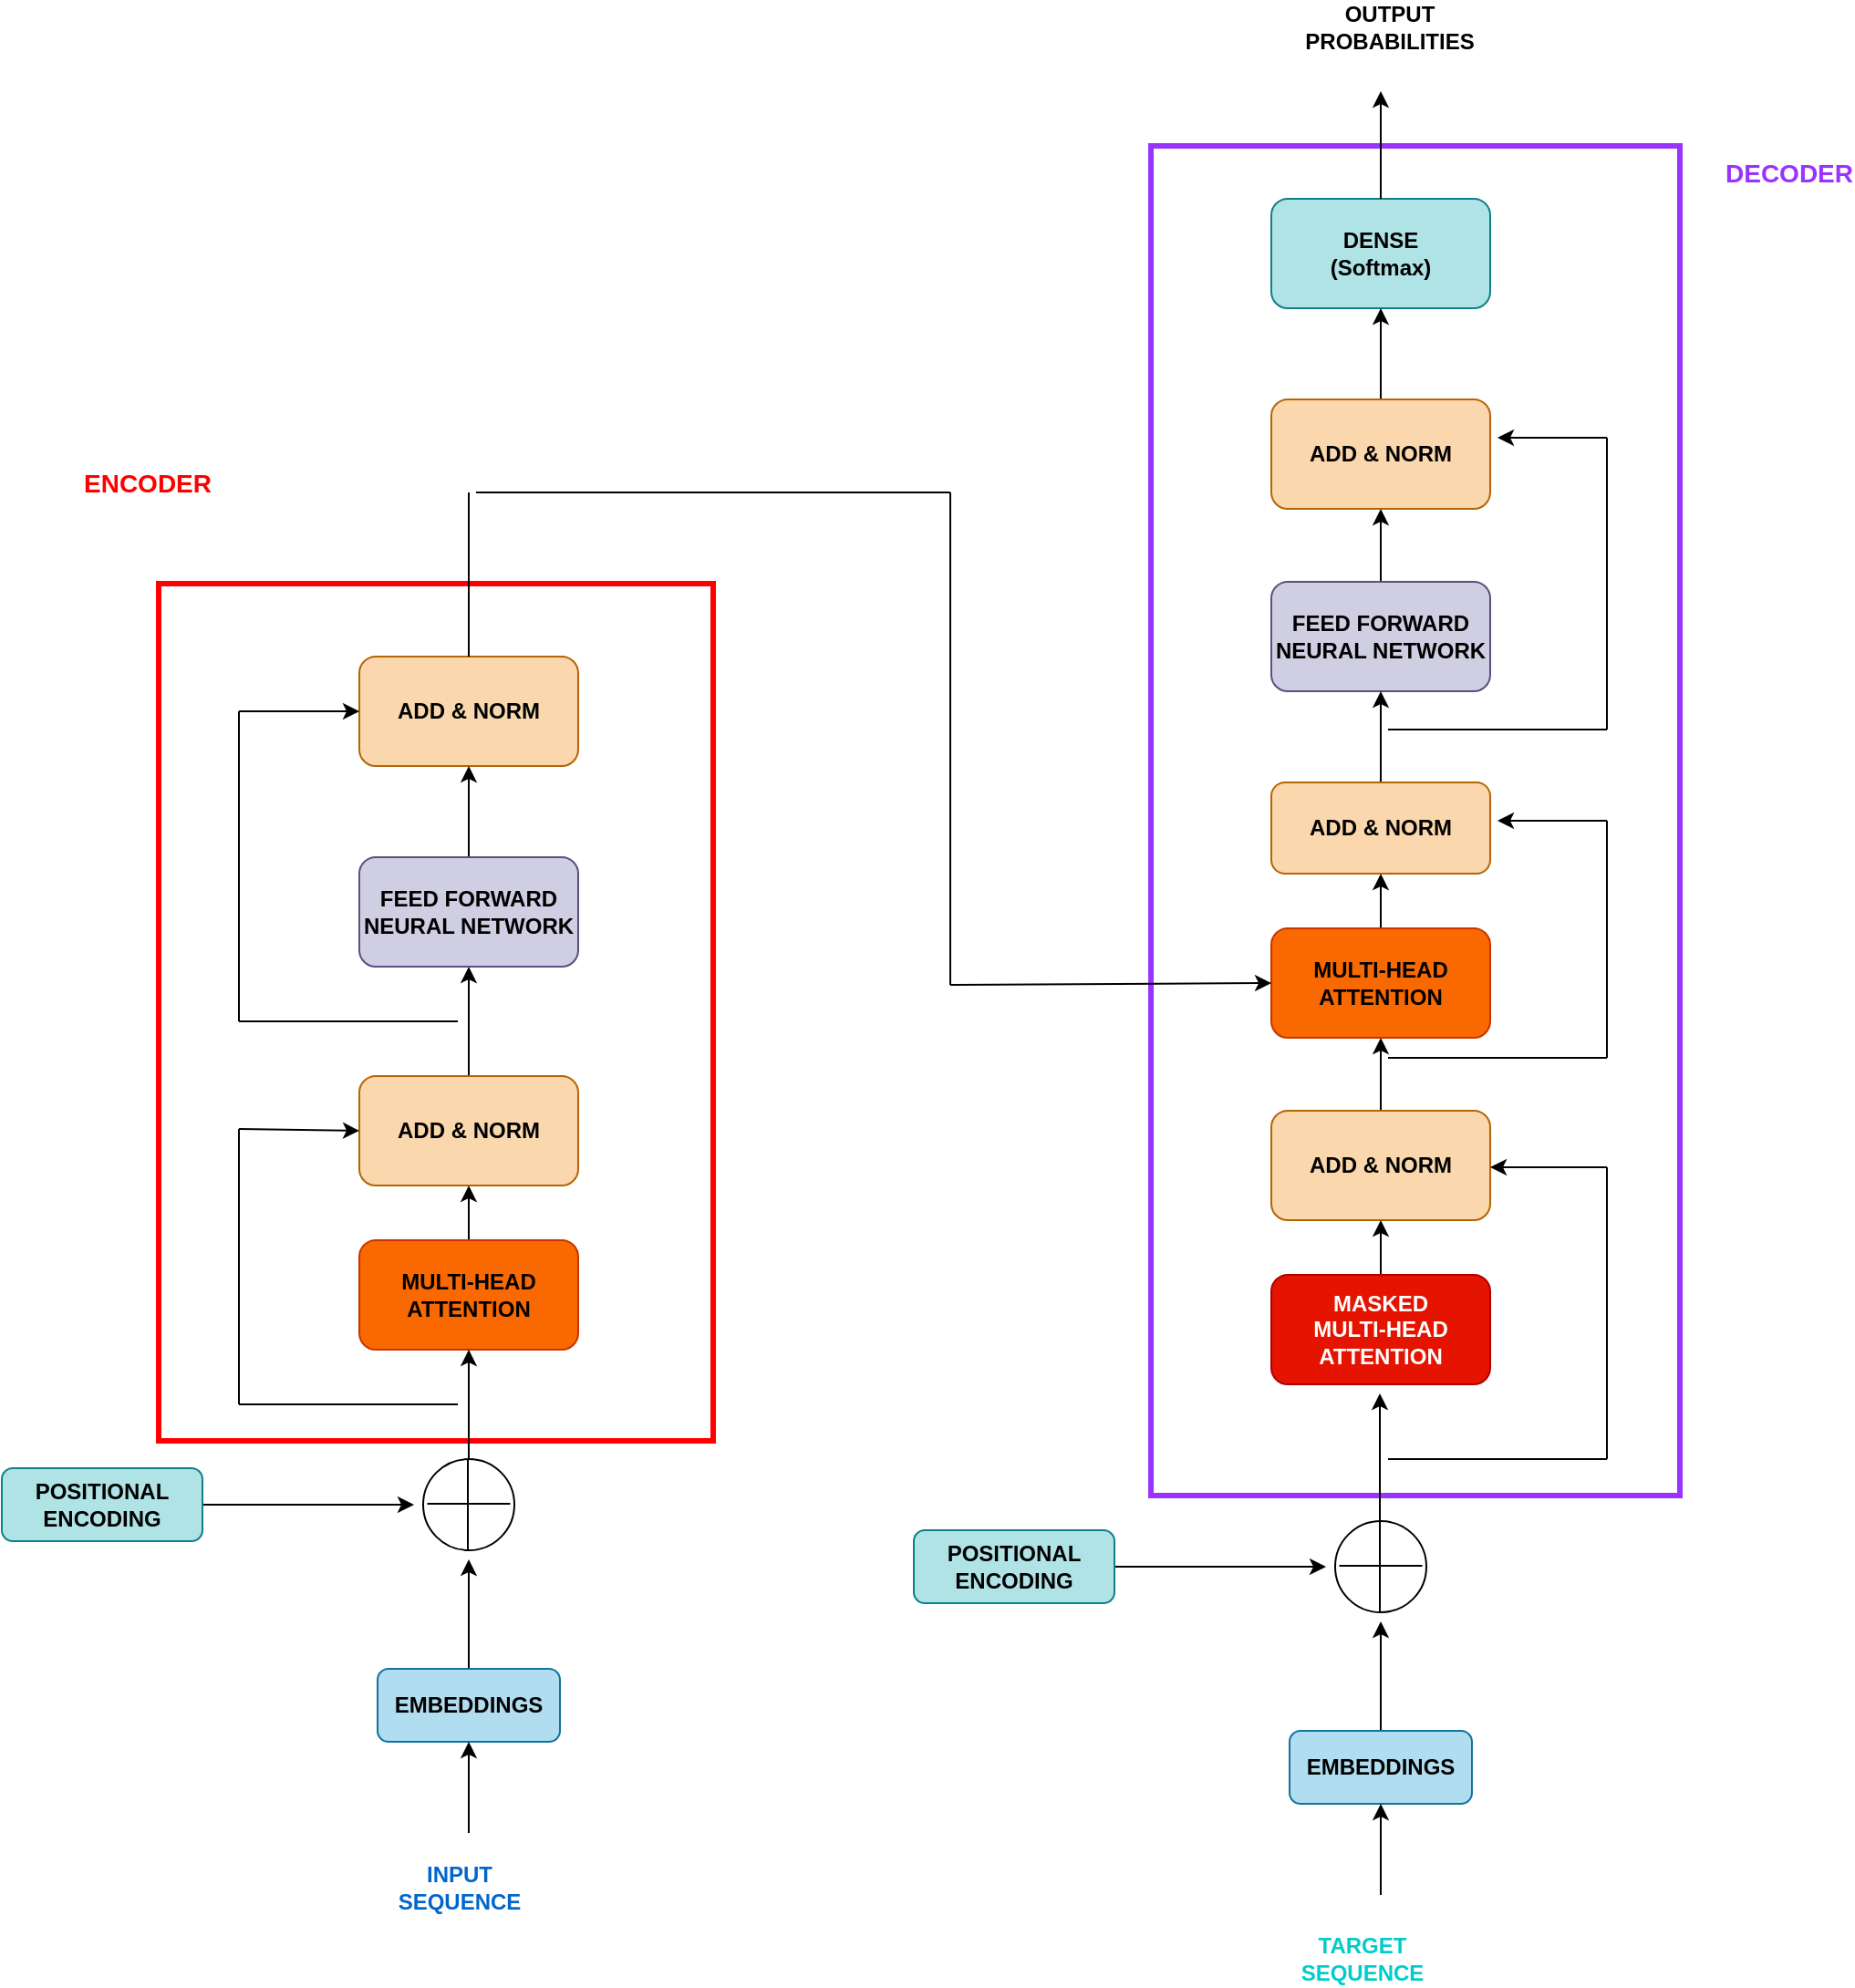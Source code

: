 <mxfile version="24.7.17">
  <diagram name="Página-1" id="OtZALe1Nh6a4Uc22kNSL">
    <mxGraphModel dx="1591" dy="947" grid="1" gridSize="10" guides="1" tooltips="1" connect="1" arrows="1" fold="1" page="1" pageScale="1" pageWidth="827" pageHeight="1169" math="0" shadow="0">
      <root>
        <mxCell id="0" />
        <mxCell id="1" parent="0" />
        <mxCell id="NriJVtc9jb94uUBbqhKk-72" value="" style="rounded=0;whiteSpace=wrap;html=1;strokeWidth=3;strokeColor=#FF0000;" vertex="1" parent="1">
          <mxGeometry x="116" y="390" width="304" height="470" as="geometry" />
        </mxCell>
        <mxCell id="NriJVtc9jb94uUBbqhKk-71" value="" style="rounded=0;whiteSpace=wrap;html=1;strokeWidth=3;strokeColor=#9933FF;" vertex="1" parent="1">
          <mxGeometry x="660" y="150" width="290" height="740" as="geometry" />
        </mxCell>
        <mxCell id="NriJVtc9jb94uUBbqhKk-25" value="" style="edgeStyle=orthogonalEdgeStyle;rounded=0;orthogonalLoop=1;jettySize=auto;html=1;" edge="1" parent="1" source="NriJVtc9jb94uUBbqhKk-2" target="NriJVtc9jb94uUBbqhKk-4">
          <mxGeometry relative="1" as="geometry" />
        </mxCell>
        <mxCell id="NriJVtc9jb94uUBbqhKk-2" value="&lt;b&gt;ADD &amp;amp; NORM&lt;/b&gt;" style="rounded=1;whiteSpace=wrap;html=1;fillColor=#fad7ac;strokeColor=#b46504;" vertex="1" parent="1">
          <mxGeometry x="726" y="679" width="120" height="60" as="geometry" />
        </mxCell>
        <mxCell id="NriJVtc9jb94uUBbqhKk-3" value="&lt;b&gt;DENSE&lt;/b&gt;&lt;div&gt;&lt;b&gt;(Softmax)&lt;/b&gt;&lt;/div&gt;" style="rounded=1;whiteSpace=wrap;html=1;fillColor=#b0e3e6;strokeColor=#0e8088;" vertex="1" parent="1">
          <mxGeometry x="726" y="179" width="120" height="60" as="geometry" />
        </mxCell>
        <mxCell id="NriJVtc9jb94uUBbqhKk-26" value="" style="edgeStyle=orthogonalEdgeStyle;rounded=0;orthogonalLoop=1;jettySize=auto;html=1;" edge="1" parent="1" source="NriJVtc9jb94uUBbqhKk-4" target="NriJVtc9jb94uUBbqhKk-7">
          <mxGeometry relative="1" as="geometry" />
        </mxCell>
        <mxCell id="NriJVtc9jb94uUBbqhKk-4" value="&lt;div&gt;&lt;b&gt;&lt;br&gt;&lt;/b&gt;&lt;/div&gt;&lt;b&gt;MULTI-HEAD&lt;/b&gt;&lt;div&gt;&lt;b&gt;ATTENTION&lt;br&gt;&lt;/b&gt;&lt;div&gt;&lt;br&gt;&lt;/div&gt;&lt;/div&gt;" style="rounded=1;whiteSpace=wrap;html=1;fillColor=#fa6800;fontColor=#000000;strokeColor=#C73500;" vertex="1" parent="1">
          <mxGeometry x="726" y="579" width="120" height="60" as="geometry" />
        </mxCell>
        <mxCell id="NriJVtc9jb94uUBbqhKk-24" value="" style="edgeStyle=orthogonalEdgeStyle;rounded=0;orthogonalLoop=1;jettySize=auto;html=1;" edge="1" parent="1" source="NriJVtc9jb94uUBbqhKk-5" target="NriJVtc9jb94uUBbqhKk-2">
          <mxGeometry relative="1" as="geometry" />
        </mxCell>
        <mxCell id="NriJVtc9jb94uUBbqhKk-5" value="&lt;b&gt;MASKED&lt;/b&gt;&lt;div&gt;&lt;b&gt;MULTI-HEAD&lt;/b&gt;&lt;/div&gt;&lt;div&gt;&lt;b&gt;ATTENTION&lt;/b&gt;&lt;/div&gt;" style="rounded=1;whiteSpace=wrap;html=1;fillColor=#e51400;strokeColor=#B20000;fontColor=#ffffff;" vertex="1" parent="1">
          <mxGeometry x="726" y="769" width="120" height="60" as="geometry" />
        </mxCell>
        <mxCell id="NriJVtc9jb94uUBbqhKk-30" value="" style="edgeStyle=orthogonalEdgeStyle;rounded=0;orthogonalLoop=1;jettySize=auto;html=1;" edge="1" parent="1" source="NriJVtc9jb94uUBbqhKk-6" target="NriJVtc9jb94uUBbqhKk-10">
          <mxGeometry relative="1" as="geometry" />
        </mxCell>
        <mxCell id="NriJVtc9jb94uUBbqhKk-6" value="&lt;b&gt;FEED FORWARD&lt;/b&gt;&lt;div&gt;&lt;b&gt;NEURAL NETWORK&lt;/b&gt;&lt;/div&gt;" style="rounded=1;whiteSpace=wrap;html=1;fillColor=#d0cee2;strokeColor=#56517e;" vertex="1" parent="1">
          <mxGeometry x="726" y="389" width="120" height="60" as="geometry" />
        </mxCell>
        <mxCell id="NriJVtc9jb94uUBbqhKk-29" value="" style="edgeStyle=orthogonalEdgeStyle;rounded=0;orthogonalLoop=1;jettySize=auto;html=1;" edge="1" parent="1" source="NriJVtc9jb94uUBbqhKk-7" target="NriJVtc9jb94uUBbqhKk-6">
          <mxGeometry relative="1" as="geometry" />
        </mxCell>
        <mxCell id="NriJVtc9jb94uUBbqhKk-7" value="&lt;b&gt;ADD &amp;amp; NORM&lt;/b&gt;" style="rounded=1;whiteSpace=wrap;html=1;fillColor=#fad7ac;strokeColor=#b46504;" vertex="1" parent="1">
          <mxGeometry x="726" y="499" width="120" height="50" as="geometry" />
        </mxCell>
        <mxCell id="NriJVtc9jb94uUBbqhKk-19" style="edgeStyle=orthogonalEdgeStyle;rounded=0;orthogonalLoop=1;jettySize=auto;html=1;" edge="1" parent="1" source="NriJVtc9jb94uUBbqhKk-8">
          <mxGeometry relative="1" as="geometry">
            <mxPoint x="786" y="959" as="targetPoint" />
          </mxGeometry>
        </mxCell>
        <mxCell id="NriJVtc9jb94uUBbqhKk-8" value="&lt;b&gt;EMBEDDINGS&lt;/b&gt;" style="rounded=1;whiteSpace=wrap;html=1;fillColor=#b1ddf0;strokeColor=#10739e;" vertex="1" parent="1">
          <mxGeometry x="736" y="1019" width="100" height="40" as="geometry" />
        </mxCell>
        <mxCell id="NriJVtc9jb94uUBbqhKk-22" style="edgeStyle=orthogonalEdgeStyle;rounded=0;orthogonalLoop=1;jettySize=auto;html=1;" edge="1" parent="1" source="NriJVtc9jb94uUBbqhKk-9">
          <mxGeometry relative="1" as="geometry">
            <mxPoint x="756" y="929" as="targetPoint" />
          </mxGeometry>
        </mxCell>
        <mxCell id="NriJVtc9jb94uUBbqhKk-9" value="&lt;b&gt;POSITIONAL&lt;/b&gt;&lt;div&gt;&lt;b&gt;ENCODING&lt;/b&gt;&lt;/div&gt;" style="rounded=1;whiteSpace=wrap;html=1;fillColor=#b0e3e6;strokeColor=#0e8088;" vertex="1" parent="1">
          <mxGeometry x="530" y="909" width="110" height="40" as="geometry" />
        </mxCell>
        <mxCell id="NriJVtc9jb94uUBbqhKk-32" value="" style="edgeStyle=orthogonalEdgeStyle;rounded=0;orthogonalLoop=1;jettySize=auto;html=1;" edge="1" parent="1" source="NriJVtc9jb94uUBbqhKk-10" target="NriJVtc9jb94uUBbqhKk-3">
          <mxGeometry relative="1" as="geometry" />
        </mxCell>
        <mxCell id="NriJVtc9jb94uUBbqhKk-10" value="&lt;b&gt;ADD &amp;amp; NORM&lt;/b&gt;" style="rounded=1;whiteSpace=wrap;html=1;fillColor=#fad7ac;strokeColor=#b46504;" vertex="1" parent="1">
          <mxGeometry x="726" y="289" width="120" height="60" as="geometry" />
        </mxCell>
        <mxCell id="NriJVtc9jb94uUBbqhKk-16" value="" style="ellipse;whiteSpace=wrap;html=1;aspect=fixed;" vertex="1" parent="1">
          <mxGeometry x="761" y="904" width="50" height="50" as="geometry" />
        </mxCell>
        <mxCell id="NriJVtc9jb94uUBbqhKk-17" value="" style="endArrow=none;html=1;rounded=0;" edge="1" parent="1">
          <mxGeometry width="50" height="50" relative="1" as="geometry">
            <mxPoint x="785.5" y="954" as="sourcePoint" />
            <mxPoint x="785.5" y="904" as="targetPoint" />
          </mxGeometry>
        </mxCell>
        <mxCell id="NriJVtc9jb94uUBbqhKk-18" value="" style="endArrow=none;html=1;rounded=0;" edge="1" parent="1">
          <mxGeometry width="50" height="50" relative="1" as="geometry">
            <mxPoint x="763.25" y="928.5" as="sourcePoint" />
            <mxPoint x="808.75" y="928.5" as="targetPoint" />
          </mxGeometry>
        </mxCell>
        <mxCell id="NriJVtc9jb94uUBbqhKk-20" value="" style="endArrow=classic;html=1;rounded=0;" edge="1" parent="1">
          <mxGeometry width="50" height="50" relative="1" as="geometry">
            <mxPoint x="785.5" y="904" as="sourcePoint" />
            <mxPoint x="785.5" y="834" as="targetPoint" />
          </mxGeometry>
        </mxCell>
        <mxCell id="NriJVtc9jb94uUBbqhKk-33" value="" style="endArrow=classic;html=1;rounded=0;" edge="1" parent="1">
          <mxGeometry width="50" height="50" relative="1" as="geometry">
            <mxPoint x="786" y="1109" as="sourcePoint" />
            <mxPoint x="786" y="1059" as="targetPoint" />
          </mxGeometry>
        </mxCell>
        <mxCell id="NriJVtc9jb94uUBbqhKk-34" value="&lt;b&gt;&lt;font color=&quot;#00cccc&quot;&gt;TARGET SEQUENCE&lt;/font&gt;&lt;/b&gt;" style="text;html=1;align=center;verticalAlign=middle;whiteSpace=wrap;rounded=0;" vertex="1" parent="1">
          <mxGeometry x="746" y="1129" width="60" height="30" as="geometry" />
        </mxCell>
        <mxCell id="NriJVtc9jb94uUBbqhKk-36" value="" style="endArrow=classic;html=1;rounded=0;" edge="1" parent="1">
          <mxGeometry width="50" height="50" relative="1" as="geometry">
            <mxPoint x="786" y="179" as="sourcePoint" />
            <mxPoint x="786" y="120" as="targetPoint" />
          </mxGeometry>
        </mxCell>
        <mxCell id="NriJVtc9jb94uUBbqhKk-37" value="&lt;b&gt;OUTPUT&lt;/b&gt;&lt;div&gt;&lt;b&gt;PROBABILITIES&lt;/b&gt;&lt;/div&gt;" style="text;html=1;align=center;verticalAlign=middle;whiteSpace=wrap;rounded=0;" vertex="1" parent="1">
          <mxGeometry x="761" y="70" width="60" height="30" as="geometry" />
        </mxCell>
        <mxCell id="NriJVtc9jb94uUBbqhKk-51" value="" style="edgeStyle=orthogonalEdgeStyle;rounded=0;orthogonalLoop=1;jettySize=auto;html=1;" edge="1" parent="1" source="NriJVtc9jb94uUBbqhKk-38" target="NriJVtc9jb94uUBbqhKk-39">
          <mxGeometry relative="1" as="geometry" />
        </mxCell>
        <mxCell id="NriJVtc9jb94uUBbqhKk-38" value="&lt;div&gt;&lt;b&gt;&lt;br&gt;&lt;/b&gt;&lt;/div&gt;&lt;b&gt;MULTI-HEAD&lt;/b&gt;&lt;div&gt;&lt;b&gt;ATTENTION&lt;br&gt;&lt;/b&gt;&lt;div&gt;&lt;br&gt;&lt;/div&gt;&lt;/div&gt;" style="rounded=1;whiteSpace=wrap;html=1;fillColor=#fa6800;fontColor=#000000;strokeColor=#C73500;" vertex="1" parent="1">
          <mxGeometry x="226" y="750" width="120" height="60" as="geometry" />
        </mxCell>
        <mxCell id="NriJVtc9jb94uUBbqhKk-52" style="edgeStyle=orthogonalEdgeStyle;rounded=0;orthogonalLoop=1;jettySize=auto;html=1;entryX=0.5;entryY=1;entryDx=0;entryDy=0;" edge="1" parent="1" source="NriJVtc9jb94uUBbqhKk-39" target="NriJVtc9jb94uUBbqhKk-41">
          <mxGeometry relative="1" as="geometry" />
        </mxCell>
        <mxCell id="NriJVtc9jb94uUBbqhKk-39" value="&lt;b&gt;ADD &amp;amp; NORM&lt;/b&gt;" style="rounded=1;whiteSpace=wrap;html=1;fillColor=#fad7ac;strokeColor=#b46504;" vertex="1" parent="1">
          <mxGeometry x="226" y="660" width="120" height="60" as="geometry" />
        </mxCell>
        <mxCell id="NriJVtc9jb94uUBbqhKk-40" value="&lt;b&gt;ADD &amp;amp; NORM&lt;/b&gt;" style="rounded=1;whiteSpace=wrap;html=1;fillColor=#fad7ac;strokeColor=#b46504;" vertex="1" parent="1">
          <mxGeometry x="226" y="430" width="120" height="60" as="geometry" />
        </mxCell>
        <mxCell id="NriJVtc9jb94uUBbqhKk-53" style="edgeStyle=orthogonalEdgeStyle;rounded=0;orthogonalLoop=1;jettySize=auto;html=1;entryX=0.5;entryY=1;entryDx=0;entryDy=0;" edge="1" parent="1" source="NriJVtc9jb94uUBbqhKk-41" target="NriJVtc9jb94uUBbqhKk-40">
          <mxGeometry relative="1" as="geometry" />
        </mxCell>
        <mxCell id="NriJVtc9jb94uUBbqhKk-41" value="&lt;b&gt;FEED FORWARD&lt;/b&gt;&lt;div&gt;&lt;b&gt;NEURAL NETWORK&lt;/b&gt;&lt;/div&gt;" style="rounded=1;whiteSpace=wrap;html=1;fillColor=#d0cee2;strokeColor=#56517e;" vertex="1" parent="1">
          <mxGeometry x="226" y="540" width="120" height="60" as="geometry" />
        </mxCell>
        <mxCell id="NriJVtc9jb94uUBbqhKk-42" style="edgeStyle=orthogonalEdgeStyle;rounded=0;orthogonalLoop=1;jettySize=auto;html=1;" edge="1" parent="1" source="NriJVtc9jb94uUBbqhKk-43">
          <mxGeometry relative="1" as="geometry">
            <mxPoint x="286" y="925" as="targetPoint" />
          </mxGeometry>
        </mxCell>
        <mxCell id="NriJVtc9jb94uUBbqhKk-43" value="&lt;b&gt;EMBEDDINGS&lt;/b&gt;" style="rounded=1;whiteSpace=wrap;html=1;fillColor=#b1ddf0;strokeColor=#10739e;" vertex="1" parent="1">
          <mxGeometry x="236" y="985" width="100" height="40" as="geometry" />
        </mxCell>
        <mxCell id="NriJVtc9jb94uUBbqhKk-44" style="edgeStyle=orthogonalEdgeStyle;rounded=0;orthogonalLoop=1;jettySize=auto;html=1;" edge="1" parent="1" source="NriJVtc9jb94uUBbqhKk-45">
          <mxGeometry relative="1" as="geometry">
            <mxPoint x="256" y="895" as="targetPoint" />
          </mxGeometry>
        </mxCell>
        <mxCell id="NriJVtc9jb94uUBbqhKk-45" value="&lt;b&gt;POSITIONAL&lt;/b&gt;&lt;div&gt;&lt;b&gt;ENCODING&lt;/b&gt;&lt;/div&gt;" style="rounded=1;whiteSpace=wrap;html=1;fillColor=#b0e3e6;strokeColor=#0e8088;" vertex="1" parent="1">
          <mxGeometry x="30" y="875" width="110" height="40" as="geometry" />
        </mxCell>
        <mxCell id="NriJVtc9jb94uUBbqhKk-46" value="" style="ellipse;whiteSpace=wrap;html=1;aspect=fixed;" vertex="1" parent="1">
          <mxGeometry x="261" y="870" width="50" height="50" as="geometry" />
        </mxCell>
        <mxCell id="NriJVtc9jb94uUBbqhKk-47" value="" style="endArrow=none;html=1;rounded=0;" edge="1" parent="1">
          <mxGeometry width="50" height="50" relative="1" as="geometry">
            <mxPoint x="285.5" y="920" as="sourcePoint" />
            <mxPoint x="285.5" y="870" as="targetPoint" />
          </mxGeometry>
        </mxCell>
        <mxCell id="NriJVtc9jb94uUBbqhKk-48" value="" style="endArrow=none;html=1;rounded=0;" edge="1" parent="1">
          <mxGeometry width="50" height="50" relative="1" as="geometry">
            <mxPoint x="263.25" y="894.5" as="sourcePoint" />
            <mxPoint x="308.75" y="894.5" as="targetPoint" />
          </mxGeometry>
        </mxCell>
        <mxCell id="NriJVtc9jb94uUBbqhKk-49" value="" style="endArrow=classic;html=1;rounded=0;" edge="1" parent="1">
          <mxGeometry width="50" height="50" relative="1" as="geometry">
            <mxPoint x="286" y="1075" as="sourcePoint" />
            <mxPoint x="286" y="1025" as="targetPoint" />
          </mxGeometry>
        </mxCell>
        <mxCell id="NriJVtc9jb94uUBbqhKk-50" value="" style="endArrow=classic;html=1;rounded=0;exitX=0.5;exitY=0;exitDx=0;exitDy=0;entryX=0.5;entryY=1;entryDx=0;entryDy=0;" edge="1" parent="1" source="NriJVtc9jb94uUBbqhKk-46" target="NriJVtc9jb94uUBbqhKk-38">
          <mxGeometry width="50" height="50" relative="1" as="geometry">
            <mxPoint x="260" y="860" as="sourcePoint" />
            <mxPoint x="310" y="810" as="targetPoint" />
          </mxGeometry>
        </mxCell>
        <mxCell id="NriJVtc9jb94uUBbqhKk-54" value="&lt;b&gt;&lt;font color=&quot;#0066cc&quot;&gt;INPUT&lt;/font&gt;&lt;/b&gt;&lt;div&gt;&lt;b&gt;&lt;font color=&quot;#0066cc&quot;&gt;SEQUENCE&lt;/font&gt;&lt;/b&gt;&lt;/div&gt;" style="text;html=1;align=center;verticalAlign=middle;whiteSpace=wrap;rounded=0;" vertex="1" parent="1">
          <mxGeometry x="251" y="1090" width="60" height="30" as="geometry" />
        </mxCell>
        <mxCell id="NriJVtc9jb94uUBbqhKk-55" value="" style="endArrow=none;html=1;rounded=0;" edge="1" parent="1">
          <mxGeometry width="50" height="50" relative="1" as="geometry">
            <mxPoint x="160" y="840" as="sourcePoint" />
            <mxPoint x="160" y="689" as="targetPoint" />
          </mxGeometry>
        </mxCell>
        <mxCell id="NriJVtc9jb94uUBbqhKk-56" value="" style="endArrow=none;html=1;rounded=0;" edge="1" parent="1">
          <mxGeometry width="50" height="50" relative="1" as="geometry">
            <mxPoint x="160" y="840" as="sourcePoint" />
            <mxPoint x="280" y="840" as="targetPoint" />
          </mxGeometry>
        </mxCell>
        <mxCell id="NriJVtc9jb94uUBbqhKk-57" value="" style="endArrow=classic;html=1;rounded=0;entryX=0;entryY=0.5;entryDx=0;entryDy=0;" edge="1" parent="1" target="NriJVtc9jb94uUBbqhKk-39">
          <mxGeometry width="50" height="50" relative="1" as="geometry">
            <mxPoint x="160" y="689" as="sourcePoint" />
            <mxPoint x="210" y="639" as="targetPoint" />
          </mxGeometry>
        </mxCell>
        <mxCell id="NriJVtc9jb94uUBbqhKk-58" value="" style="endArrow=none;html=1;rounded=0;" edge="1" parent="1">
          <mxGeometry width="50" height="50" relative="1" as="geometry">
            <mxPoint x="160" y="630" as="sourcePoint" />
            <mxPoint x="160" y="460" as="targetPoint" />
          </mxGeometry>
        </mxCell>
        <mxCell id="NriJVtc9jb94uUBbqhKk-59" value="" style="endArrow=none;html=1;rounded=0;" edge="1" parent="1">
          <mxGeometry width="50" height="50" relative="1" as="geometry">
            <mxPoint x="160" y="630" as="sourcePoint" />
            <mxPoint x="280" y="630" as="targetPoint" />
          </mxGeometry>
        </mxCell>
        <mxCell id="NriJVtc9jb94uUBbqhKk-60" value="" style="endArrow=classic;html=1;rounded=0;entryX=0;entryY=0.5;entryDx=0;entryDy=0;" edge="1" parent="1" target="NriJVtc9jb94uUBbqhKk-40">
          <mxGeometry width="50" height="50" relative="1" as="geometry">
            <mxPoint x="160" y="460" as="sourcePoint" />
            <mxPoint x="210" y="410" as="targetPoint" />
          </mxGeometry>
        </mxCell>
        <mxCell id="NriJVtc9jb94uUBbqhKk-61" value="" style="endArrow=none;html=1;rounded=0;" edge="1" parent="1">
          <mxGeometry width="50" height="50" relative="1" as="geometry">
            <mxPoint x="910" y="870" as="sourcePoint" />
            <mxPoint x="910" y="710" as="targetPoint" />
          </mxGeometry>
        </mxCell>
        <mxCell id="NriJVtc9jb94uUBbqhKk-62" value="" style="endArrow=classic;html=1;rounded=0;" edge="1" parent="1">
          <mxGeometry width="50" height="50" relative="1" as="geometry">
            <mxPoint x="910" y="710" as="sourcePoint" />
            <mxPoint x="846" y="710" as="targetPoint" />
          </mxGeometry>
        </mxCell>
        <mxCell id="NriJVtc9jb94uUBbqhKk-63" value="" style="endArrow=none;html=1;rounded=0;" edge="1" parent="1">
          <mxGeometry width="50" height="50" relative="1" as="geometry">
            <mxPoint x="790" y="870" as="sourcePoint" />
            <mxPoint x="910" y="870" as="targetPoint" />
          </mxGeometry>
        </mxCell>
        <mxCell id="NriJVtc9jb94uUBbqhKk-64" value="" style="endArrow=none;html=1;rounded=0;" edge="1" parent="1">
          <mxGeometry width="50" height="50" relative="1" as="geometry">
            <mxPoint x="910" y="650" as="sourcePoint" />
            <mxPoint x="910" y="520" as="targetPoint" />
          </mxGeometry>
        </mxCell>
        <mxCell id="NriJVtc9jb94uUBbqhKk-65" value="" style="endArrow=none;html=1;rounded=0;" edge="1" parent="1">
          <mxGeometry width="50" height="50" relative="1" as="geometry">
            <mxPoint x="790" y="650" as="sourcePoint" />
            <mxPoint x="910" y="650" as="targetPoint" />
          </mxGeometry>
        </mxCell>
        <mxCell id="NriJVtc9jb94uUBbqhKk-66" value="" style="endArrow=classic;html=1;rounded=0;" edge="1" parent="1">
          <mxGeometry width="50" height="50" relative="1" as="geometry">
            <mxPoint x="910" y="520" as="sourcePoint" />
            <mxPoint x="850" y="520" as="targetPoint" />
          </mxGeometry>
        </mxCell>
        <mxCell id="NriJVtc9jb94uUBbqhKk-67" value="" style="endArrow=none;html=1;rounded=0;" edge="1" parent="1">
          <mxGeometry width="50" height="50" relative="1" as="geometry">
            <mxPoint x="910" y="470" as="sourcePoint" />
            <mxPoint x="910" y="310" as="targetPoint" />
          </mxGeometry>
        </mxCell>
        <mxCell id="NriJVtc9jb94uUBbqhKk-69" value="" style="endArrow=none;html=1;rounded=0;" edge="1" parent="1">
          <mxGeometry width="50" height="50" relative="1" as="geometry">
            <mxPoint x="790" y="470" as="sourcePoint" />
            <mxPoint x="910" y="470" as="targetPoint" />
          </mxGeometry>
        </mxCell>
        <mxCell id="NriJVtc9jb94uUBbqhKk-70" value="" style="endArrow=classic;html=1;rounded=0;" edge="1" parent="1">
          <mxGeometry width="50" height="50" relative="1" as="geometry">
            <mxPoint x="910" y="310" as="sourcePoint" />
            <mxPoint x="850" y="310" as="targetPoint" />
          </mxGeometry>
        </mxCell>
        <mxCell id="NriJVtc9jb94uUBbqhKk-74" value="" style="endArrow=none;html=1;rounded=0;" edge="1" parent="1">
          <mxGeometry width="50" height="50" relative="1" as="geometry">
            <mxPoint x="286" y="430" as="sourcePoint" />
            <mxPoint x="286" y="340" as="targetPoint" />
          </mxGeometry>
        </mxCell>
        <mxCell id="NriJVtc9jb94uUBbqhKk-75" value="" style="endArrow=none;html=1;rounded=0;" edge="1" parent="1">
          <mxGeometry width="50" height="50" relative="1" as="geometry">
            <mxPoint x="290" y="340" as="sourcePoint" />
            <mxPoint x="550" y="340" as="targetPoint" />
          </mxGeometry>
        </mxCell>
        <mxCell id="NriJVtc9jb94uUBbqhKk-76" value="" style="endArrow=none;html=1;rounded=0;" edge="1" parent="1">
          <mxGeometry width="50" height="50" relative="1" as="geometry">
            <mxPoint x="550" y="610" as="sourcePoint" />
            <mxPoint x="550" y="340" as="targetPoint" />
          </mxGeometry>
        </mxCell>
        <mxCell id="NriJVtc9jb94uUBbqhKk-77" value="" style="endArrow=classic;html=1;rounded=0;entryX=0;entryY=0.5;entryDx=0;entryDy=0;" edge="1" parent="1" target="NriJVtc9jb94uUBbqhKk-4">
          <mxGeometry width="50" height="50" relative="1" as="geometry">
            <mxPoint x="550" y="610" as="sourcePoint" />
            <mxPoint x="600" y="560" as="targetPoint" />
          </mxGeometry>
        </mxCell>
        <mxCell id="NriJVtc9jb94uUBbqhKk-78" value="&lt;b&gt;&lt;font style=&quot;font-size: 14px;&quot; color=&quot;#ff0000&quot;&gt;ENCODER&lt;/font&gt;&lt;/b&gt;" style="text;html=1;align=center;verticalAlign=middle;whiteSpace=wrap;rounded=0;" vertex="1" parent="1">
          <mxGeometry x="80" y="320" width="60" height="30" as="geometry" />
        </mxCell>
        <mxCell id="NriJVtc9jb94uUBbqhKk-79" value="&lt;font color=&quot;#9933ff&quot;&gt;&lt;span style=&quot;font-size: 14px;&quot;&gt;&lt;b&gt;DECODER&lt;/b&gt;&lt;/span&gt;&lt;/font&gt;" style="text;html=1;align=center;verticalAlign=middle;whiteSpace=wrap;rounded=0;" vertex="1" parent="1">
          <mxGeometry x="980" y="150" width="60" height="30" as="geometry" />
        </mxCell>
      </root>
    </mxGraphModel>
  </diagram>
</mxfile>
